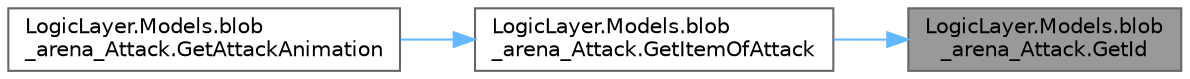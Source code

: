 digraph "LogicLayer.Models.blob_arena_Attack.GetId"
{
 // LATEX_PDF_SIZE
  bgcolor="transparent";
  edge [fontname=Helvetica,fontsize=10,labelfontname=Helvetica,labelfontsize=10];
  node [fontname=Helvetica,fontsize=10,shape=box,height=0.2,width=0.4];
  rankdir="RL";
  Node1 [id="Node000001",label="LogicLayer.Models.blob\l_arena_Attack.GetId",height=0.2,width=0.4,color="gray40", fillcolor="grey60", style="filled", fontcolor="black",tooltip="Retrieves the unique ID of the attack."];
  Node1 -> Node2 [id="edge1_Node000001_Node000002",dir="back",color="steelblue1",style="solid",tooltip=" "];
  Node2 [id="Node000002",label="LogicLayer.Models.blob\l_arena_Attack.GetItemOfAttack",height=0.2,width=0.4,color="grey40", fillcolor="white", style="filled",URL="$class_logic_layer_1_1_models_1_1blob__arena___attack.html#ad819ea35f5d6a04fb159ba0ad68f3bac",tooltip="Get the item Data from which this attack is from."];
  Node2 -> Node3 [id="edge2_Node000002_Node000003",dir="back",color="steelblue1",style="solid",tooltip=" "];
  Node3 [id="Node000003",label="LogicLayer.Models.blob\l_arena_Attack.GetAttackAnimation",height=0.2,width=0.4,color="grey40", fillcolor="white", style="filled",URL="$class_logic_layer_1_1_models_1_1blob__arena___attack.html#a1a3eb938a4f0156f26eaceb8dfdce993",tooltip="Get the animation data bound to an attack, this is usually used when in combination with the round ev..."];
}
